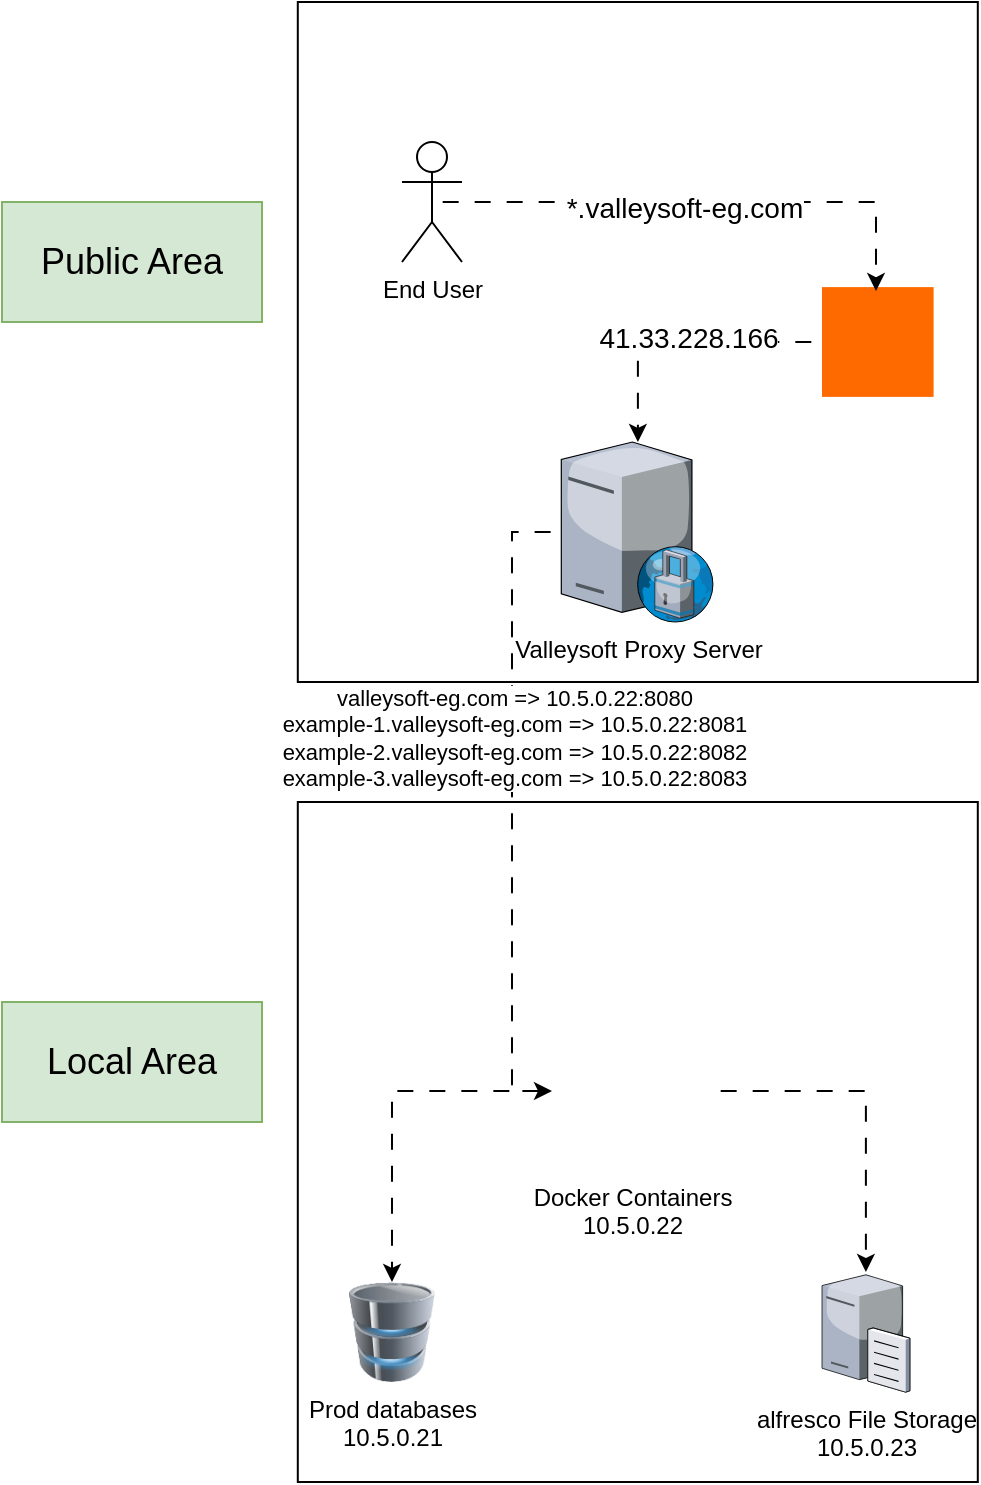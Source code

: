 <mxfile version="26.0.6">
  <diagram id="C5RBs43oDa-KdzZeNtuy" name="Page-1">
    <mxGraphModel dx="1434" dy="791" grid="1" gridSize="10" guides="1" tooltips="1" connect="1" arrows="1" fold="1" page="1" pageScale="1" pageWidth="827" pageHeight="1169" math="0" shadow="0">
      <root>
        <mxCell id="WIyWlLk6GJQsqaUBKTNV-0" />
        <mxCell id="WIyWlLk6GJQsqaUBKTNV-1" parent="WIyWlLk6GJQsqaUBKTNV-0" />
        <mxCell id="fz3CZcHxYW9Oh3gJV04Z-12" value="" style="whiteSpace=wrap;html=1;aspect=fixed;fillColor=none;" vertex="1" parent="WIyWlLk6GJQsqaUBKTNV-1">
          <mxGeometry x="207.9" y="40" width="340" height="340" as="geometry" />
        </mxCell>
        <mxCell id="fz3CZcHxYW9Oh3gJV04Z-0" value="End User" style="shape=umlActor;verticalLabelPosition=bottom;verticalAlign=top;html=1;outlineConnect=0;" vertex="1" parent="WIyWlLk6GJQsqaUBKTNV-1">
          <mxGeometry x="260" y="110" width="30" height="60" as="geometry" />
        </mxCell>
        <mxCell id="fz3CZcHxYW9Oh3gJV04Z-39" style="edgeStyle=orthogonalEdgeStyle;rounded=0;orthogonalLoop=1;jettySize=auto;html=1;entryX=0;entryY=0.5;entryDx=0;entryDy=0;flowAnimation=1;" edge="1" parent="WIyWlLk6GJQsqaUBKTNV-1" source="fz3CZcHxYW9Oh3gJV04Z-3" target="fz3CZcHxYW9Oh3gJV04Z-28">
          <mxGeometry relative="1" as="geometry">
            <Array as="points">
              <mxPoint x="315" y="305" />
              <mxPoint x="315" y="585" />
            </Array>
          </mxGeometry>
        </mxCell>
        <mxCell id="fz3CZcHxYW9Oh3gJV04Z-40" value="valleysoft-eg.com =&amp;gt; 10.5.0.22:8080&lt;br&gt;example-1.valleysoft-eg.com =&amp;gt; 10.5.0.22:8081&lt;br&gt;example-2.valleysoft-eg.com =&amp;gt; 10.5.0.22:8082&lt;br&gt;example-3.valleysoft-eg.com =&amp;gt; 10.5.0.22:8083" style="edgeLabel;html=1;align=center;verticalAlign=middle;resizable=0;points=[];" vertex="1" connectable="0" parent="fz3CZcHxYW9Oh3gJV04Z-39">
          <mxGeometry x="-0.212" y="1" relative="1" as="geometry">
            <mxPoint as="offset" />
          </mxGeometry>
        </mxCell>
        <mxCell id="fz3CZcHxYW9Oh3gJV04Z-3" value="Valleysoft Proxy Server" style="verticalLabelPosition=bottom;sketch=0;aspect=fixed;html=1;verticalAlign=top;strokeColor=none;align=center;outlineConnect=0;shape=mxgraph.citrix.proxy_server;" vertex="1" parent="WIyWlLk6GJQsqaUBKTNV-1">
          <mxGeometry x="339.65" y="260" width="76.5" height="90" as="geometry" />
        </mxCell>
        <mxCell id="fz3CZcHxYW9Oh3gJV04Z-14" style="edgeStyle=orthogonalEdgeStyle;rounded=0;orthogonalLoop=1;jettySize=auto;html=1;flowAnimation=1;" edge="1" parent="WIyWlLk6GJQsqaUBKTNV-1" source="fz3CZcHxYW9Oh3gJV04Z-4" target="fz3CZcHxYW9Oh3gJV04Z-3">
          <mxGeometry relative="1" as="geometry" />
        </mxCell>
        <mxCell id="fz3CZcHxYW9Oh3gJV04Z-15" value="&lt;font style=&quot;font-size: 14px;&quot;&gt;41.33.228.166&lt;/font&gt;" style="edgeLabel;html=1;align=center;verticalAlign=middle;resizable=0;points=[];" vertex="1" connectable="0" parent="fz3CZcHxYW9Oh3gJV04Z-14">
          <mxGeometry x="-0.056" y="-2" relative="1" as="geometry">
            <mxPoint as="offset" />
          </mxGeometry>
        </mxCell>
        <mxCell id="fz3CZcHxYW9Oh3gJV04Z-4" value="" style="points=[];aspect=fixed;html=1;align=center;shadow=0;dashed=0;fillColor=#FF6A00;strokeColor=none;shape=mxgraph.alibaba_cloud.dns_domain_name_system;" vertex="1" parent="WIyWlLk6GJQsqaUBKTNV-1">
          <mxGeometry x="470" y="182.55" width="55.8" height="54.9" as="geometry" />
        </mxCell>
        <mxCell id="fz3CZcHxYW9Oh3gJV04Z-5" style="edgeStyle=orthogonalEdgeStyle;rounded=0;orthogonalLoop=1;jettySize=auto;html=1;exitX=0.5;exitY=0.5;exitDx=0;exitDy=0;exitPerimeter=0;entryX=0.484;entryY=0.036;entryDx=0;entryDy=0;entryPerimeter=0;flowAnimation=1;" edge="1" parent="WIyWlLk6GJQsqaUBKTNV-1" source="fz3CZcHxYW9Oh3gJV04Z-0" target="fz3CZcHxYW9Oh3gJV04Z-4">
          <mxGeometry relative="1" as="geometry" />
        </mxCell>
        <mxCell id="fz3CZcHxYW9Oh3gJV04Z-13" value="&lt;font style=&quot;font-size: 14px;&quot;&gt;*.valleysoft-eg.com&lt;/font&gt;" style="edgeLabel;html=1;align=center;verticalAlign=middle;resizable=0;points=[];" vertex="1" connectable="0" parent="fz3CZcHxYW9Oh3gJV04Z-5">
          <mxGeometry x="-0.055" y="-3" relative="1" as="geometry">
            <mxPoint as="offset" />
          </mxGeometry>
        </mxCell>
        <mxCell id="fz3CZcHxYW9Oh3gJV04Z-17" value="&lt;div&gt;&lt;font style=&quot;font-size: 18px;&quot;&gt;Public Area&lt;/font&gt;&lt;/div&gt;" style="text;html=1;align=center;verticalAlign=middle;whiteSpace=wrap;rounded=0;fillColor=#d5e8d4;strokeColor=#82b366;" vertex="1" parent="WIyWlLk6GJQsqaUBKTNV-1">
          <mxGeometry x="60" y="140" width="130" height="60" as="geometry" />
        </mxCell>
        <mxCell id="fz3CZcHxYW9Oh3gJV04Z-18" value="" style="whiteSpace=wrap;html=1;aspect=fixed;fillColor=none;movable=0;resizable=0;rotatable=0;deletable=0;editable=0;locked=1;connectable=0;" vertex="1" parent="WIyWlLk6GJQsqaUBKTNV-1">
          <mxGeometry x="207.9" y="440" width="340" height="340" as="geometry" />
        </mxCell>
        <mxCell id="fz3CZcHxYW9Oh3gJV04Z-26" value="&lt;div&gt;&lt;font style=&quot;font-size: 18px;&quot;&gt;Local Area&lt;/font&gt;&lt;/div&gt;" style="text;html=1;align=center;verticalAlign=middle;whiteSpace=wrap;rounded=0;fillColor=#d5e8d4;strokeColor=#82b366;" vertex="1" parent="WIyWlLk6GJQsqaUBKTNV-1">
          <mxGeometry x="60" y="540" width="130" height="60" as="geometry" />
        </mxCell>
        <mxCell id="fz3CZcHxYW9Oh3gJV04Z-27" value="Prod databases&lt;br&gt;10.5.0.21" style="image;html=1;image=img/lib/clip_art/computers/Database_128x128.png" vertex="1" parent="WIyWlLk6GJQsqaUBKTNV-1">
          <mxGeometry x="220" y="680" width="70" height="50" as="geometry" />
        </mxCell>
        <mxCell id="fz3CZcHxYW9Oh3gJV04Z-30" style="edgeStyle=orthogonalEdgeStyle;rounded=0;orthogonalLoop=1;jettySize=auto;html=1;flowAnimation=1;" edge="1" parent="WIyWlLk6GJQsqaUBKTNV-1" source="fz3CZcHxYW9Oh3gJV04Z-28" target="fz3CZcHxYW9Oh3gJV04Z-29">
          <mxGeometry relative="1" as="geometry" />
        </mxCell>
        <mxCell id="fz3CZcHxYW9Oh3gJV04Z-31" style="edgeStyle=orthogonalEdgeStyle;rounded=0;orthogonalLoop=1;jettySize=auto;html=1;flowAnimation=1;" edge="1" parent="WIyWlLk6GJQsqaUBKTNV-1" source="fz3CZcHxYW9Oh3gJV04Z-28" target="fz3CZcHxYW9Oh3gJV04Z-27">
          <mxGeometry relative="1" as="geometry" />
        </mxCell>
        <mxCell id="fz3CZcHxYW9Oh3gJV04Z-28" value="Docker Containers&lt;br&gt;10.5.0.22" style="shape=image;html=1;verticalAlign=top;verticalLabelPosition=bottom;labelBackgroundColor=#ffffff;imageAspect=0;aspect=fixed;image=https://cdn1.iconfinder.com/data/icons/social-media-2106/24/social_media_social_media_logo_docker-128.png" vertex="1" parent="WIyWlLk6GJQsqaUBKTNV-1">
          <mxGeometry x="335" y="545" width="79" height="79" as="geometry" />
        </mxCell>
        <mxCell id="fz3CZcHxYW9Oh3gJV04Z-29" value="alfresco File Storage&lt;br&gt;10.5.0.23" style="verticalLabelPosition=bottom;sketch=0;aspect=fixed;html=1;verticalAlign=top;strokeColor=none;align=center;outlineConnect=0;shape=mxgraph.citrix.file_server;" vertex="1" parent="WIyWlLk6GJQsqaUBKTNV-1">
          <mxGeometry x="470" y="675" width="43.92" height="60" as="geometry" />
        </mxCell>
      </root>
    </mxGraphModel>
  </diagram>
</mxfile>

